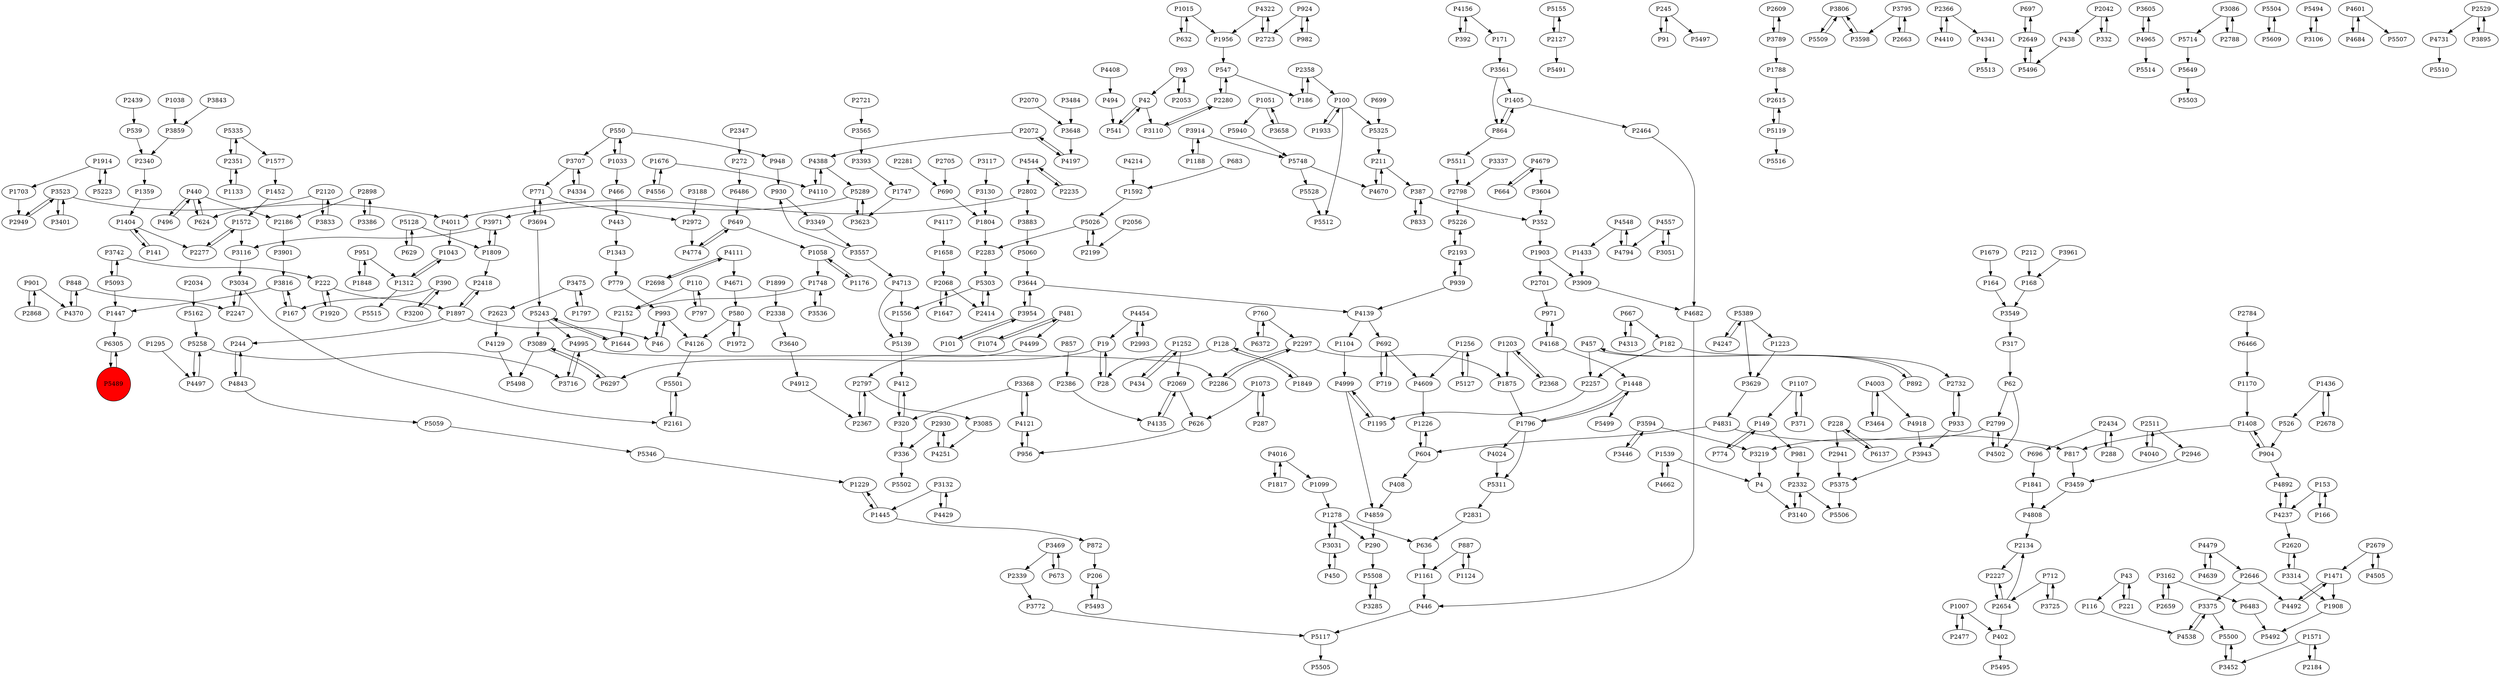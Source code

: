 digraph {
	P3523 -> P2949
	P1748 -> P2152
	P3031 -> P1278
	P580 -> P4126
	P1043 -> P1312
	P19 -> P6297
	P3909 -> P4682
	P168 -> P3549
	P3549 -> P317
	P28 -> P19
	P1256 -> P5127
	P3188 -> P2972
	P1074 -> P481
	P2072 -> P4197
	P667 -> P182
	P2358 -> P100
	P5303 -> P1556
	P2802 -> P3883
	P5155 -> P2127
	P1007 -> P2477
	P2732 -> P933
	P982 -> P924
	P1203 -> P2368
	P440 -> P2186
	P3130 -> P1804
	P3707 -> P771
	P3594 -> P3219
	P939 -> P2193
	P387 -> P352
	P245 -> P91
	P4408 -> P494
	P3117 -> P3130
	P1007 -> P402
	P604 -> P1226
	P4168 -> P971
	P4502 -> P2799
	P1747 -> P3623
	P116 -> P4538
	P2609 -> P3789
	P1571 -> P3452
	P3475 -> P1797
	P1252 -> P434
	P4126 -> P5501
	P5119 -> P5516
	P5500 -> P3452
	P1436 -> P526
	P2184 -> P1571
	P1448 -> P5499
	P1676 -> P4556
	P6372 -> P760
	P2297 -> P1875
	P3648 -> P4197
	P4999 -> P1195
	P5128 -> P1809
	P3716 -> P4995
	P2134 -> P2227
	P3162 -> P6483
	P1033 -> P466
	P5289 -> P3623
	P4544 -> P2802
	P6305 -> P5489
	P2930 -> P336
	P2799 -> P4502
	P2477 -> P1007
	P3883 -> P5060
	P3943 -> P5375
	P3401 -> P3523
	P3464 -> P4003
	P779 -> P993
	P2280 -> P3110
	P4237 -> P4892
	P2993 -> P4454
	P228 -> P6137
	P2227 -> P2654
	P2332 -> P5506
	P1404 -> P141
	P5139 -> P412
	P4843 -> P5059
	P2070 -> P3648
	P3789 -> P2609
	P2705 -> P690
	P42 -> P541
	P1278 -> P636
	P1897 -> P2418
	P42 -> P3110
	P1914 -> P1703
	P712 -> P2654
	P3806 -> P3598
	P440 -> P496
	P141 -> P1404
	P2193 -> P5226
	P2784 -> P6466
	P951 -> P1848
	P2366 -> P4410
	P649 -> P1058
	P971 -> P4168
	P696 -> P1841
	P2949 -> P3523
	P5060 -> P3644
	P5748 -> P4670
	P4918 -> P3943
	P3914 -> P1188
	P1471 -> P1908
	P4995 -> P3716
	P5258 -> P3716
	P1897 -> P244
	P4556 -> P1676
	P128 -> P1849
	P1188 -> P3914
	P2120 -> P624
	P1658 -> P2068
	P5243 -> P1644
	P5335 -> P1577
	P5501 -> P2161
	P4341 -> P5513
	P1295 -> P4497
	P547 -> P2280
	P4548 -> P4794
	P3644 -> P3954
	P3598 -> P3806
	P2339 -> P3772
	P5162 -> P5258
	P697 -> P2649
	P5258 -> P4497
	P864 -> P5511
	P4370 -> P848
	P2034 -> P5162
	P4117 -> P1658
	P2797 -> P3085
	P2511 -> P4040
	P4214 -> P1592
	P62 -> P2799
	P1099 -> P1278
	P1572 -> P2277
	P1256 -> P4609
	P3816 -> P1447
	P3605 -> P4965
	P43 -> P116
	P4251 -> P2930
	P5311 -> P2831
	P3314 -> P1908
	P872 -> P206
	P390 -> P167
	P3469 -> P2339
	P857 -> P2386
	P3557 -> P930
	P1956 -> P547
	P149 -> P774
	P320 -> P336
	P2649 -> P697
	P2366 -> P4341
	P833 -> P387
	P100 -> P1933
	P2434 -> P288
	P1644 -> P5243
	P626 -> P956
	P5026 -> P2199
	P2946 -> P3459
	P5226 -> P2193
	P496 -> P440
	P352 -> P1903
	P2340 -> P1359
	P2280 -> P547
	P1312 -> P1043
	P3337 -> P2798
	P457 -> P2257
	P2799 -> P3219
	P1058 -> P1176
	P2646 -> P3375
	P101 -> P3954
	P4544 -> P2235
	P1848 -> P951
	P3742 -> P5093
	P2649 -> P5496
	P2069 -> P4135
	P3640 -> P4912
	P43 -> P221
	P412 -> P320
	P3162 -> P2659
	P3110 -> P2280
	P3051 -> P4557
	P4995 -> P2286
	P3375 -> P5500
	P4139 -> P692
	P904 -> P1408
	P3789 -> P1788
	P4492 -> P1471
	P550 -> P3707
	P4859 -> P290
	P1161 -> P446
	P3971 -> P3116
	P1051 -> P3658
	P539 -> P2340
	P4168 -> P1448
	P5511 -> P2798
	P1577 -> P1452
	P1223 -> P3629
	P438 -> P5496
	P541 -> P42
	P387 -> P833
	P3089 -> P5498
	P1933 -> P100
	P1849 -> P128
	P4454 -> P2993
	P4831 -> P604
	P4499 -> P2797
	P3475 -> P2623
	P5059 -> P5346
	P4713 -> P1556
	P1796 -> P4024
	P3594 -> P3446
	P4999 -> P4859
	P1897 -> P46
	P4843 -> P244
	P930 -> P3349
	P924 -> P982
	P4831 -> P817
	P4024 -> P5311
	P244 -> P4843
	P1676 -> P4110
	P2941 -> P5375
	P2069 -> P626
	P4197 -> P2072
	P1195 -> P4999
	P3393 -> P1747
	P290 -> P5508
	P760 -> P2297
	P667 -> P4313
	P649 -> P4774
	P4388 -> P5289
	P3116 -> P3034
	P3086 -> P5714
	P1903 -> P2701
	P2898 -> P2186
	P1405 -> P864
	P5504 -> P5609
	P771 -> P2972
	P774 -> P149
	P5093 -> P1447
	P1914 -> P5223
	P4110 -> P4388
	P288 -> P2434
	P4313 -> P667
	P904 -> P4892
	P1817 -> P4016
	P5243 -> P4995
	P3772 -> P5117
	P2898 -> P3386
	P1571 -> P2184
	P5496 -> P2649
	P4557 -> P3051
	P5494 -> P3106
	P1107 -> P371
	P182 -> P2732
	P4388 -> P4110
	P1252 -> P2069
	P1797 -> P3475
	P993 -> P4126
	P440 -> P624
	P4601 -> P4684
	P4139 -> P1104
	P3314 -> P2620
	P5528 -> P5512
	P2654 -> P2134
	P171 -> P3561
	P3106 -> P5494
	P887 -> P1161
	P2701 -> P971
	P2529 -> P4731
	P580 -> P1972
	P3658 -> P1051
	P1107 -> P149
	P221 -> P43
	P62 -> P4502
	P692 -> P4609
	P2332 -> P3140
	P5389 -> P1223
	P5609 -> P5504
	P1448 -> P1796
	P771 -> P3694
	P4679 -> P664
	P2042 -> P438
	P392 -> P4156
	P624 -> P440
	P3140 -> P2332
	P2072 -> P4388
	P408 -> P4859
	P924 -> P2723
	P1447 -> P6305
	P4609 -> P1226
	P5325 -> P211
	P228 -> P2941
	P3200 -> P390
	P6486 -> P649
	P371 -> P1107
	P1445 -> P1229
	P6297 -> P3089
	P1920 -> P222
	P153 -> P166
	P981 -> P2332
	P390 -> P3200
	P3132 -> P4429
	P5119 -> P2615
	P4016 -> P1099
	P3386 -> P2898
	P3816 -> P167
	P1804 -> P2283
	P2654 -> P2227
	P3604 -> P352
	P2283 -> P5303
	P550 -> P1033
	P3954 -> P3644
	P1405 -> P2464
	P457 -> P892
	P3086 -> P2788
	P673 -> P3469
	P4892 -> P4237
	P2646 -> P4492
	P1073 -> P287
	P3833 -> P2120
	P5223 -> P1914
	P4557 -> P4794
	P3034 -> P2161
	P4040 -> P2511
	P1312 -> P5515
	P3031 -> P450
	P1278 -> P290
	P5748 -> P5528
	P164 -> P3549
	P2663 -> P3795
	P2623 -> P4129
	P3971 -> P1809
	P3523 -> P3401
	P4601 -> P5507
	P3034 -> P2247
	P2351 -> P5335
	P2654 -> P402
	P5335 -> P2351
	P5493 -> P206
	P2161 -> P5501
	P1051 -> P5940
	P494 -> P541
	P4429 -> P3132
	P1229 -> P1445
	P933 -> P3943
	P2511 -> P2946
	P1133 -> P2351
	P4774 -> P649
	P3694 -> P5243
	P93 -> P42
	P2199 -> P5026
	P4454 -> P19
	P3469 -> P673
	P4713 -> P5139
	P4479 -> P2646
	P5346 -> P1229
	P4 -> P3140
	P4334 -> P3707
	P3368 -> P320
	P3914 -> P5748
	P336 -> P5502
	P1647 -> P2068
	P690 -> P1804
	P2053 -> P93
	P1015 -> P1956
	P1748 -> P3536
	P2386 -> P4135
	P434 -> P1252
	P1703 -> P2949
	P1556 -> P5139
	P993 -> P46
	P5127 -> P1256
	P1058 -> P1748
	P3859 -> P2340
	P4965 -> P5514
	P817 -> P3459
	P110 -> P2152
	P100 -> P5325
	P46 -> P993
	P3795 -> P2663
	P149 -> P981
	P1015 -> P632
	P3089 -> P6297
	P5389 -> P4247
	P1359 -> P1404
	P951 -> P1312
	P5508 -> P3285
	P4237 -> P2620
	P2042 -> P332
	P1170 -> P1408
	P933 -> P2732
	P5649 -> P5503
	P1404 -> P2277
	P3954 -> P101
	P2368 -> P1203
	P2193 -> P939
	P3725 -> P712
	P892 -> P457
	P2831 -> P636
	P6466 -> P1170
	P481 -> P1074
	P3557 -> P4713
	P636 -> P1161
	P1176 -> P1058
	P320 -> P412
	P332 -> P2042
	P629 -> P5128
	P2679 -> P4505
	P4111 -> P2698
	P1226 -> P604
	P1539 -> P4
	P2659 -> P3162
	P683 -> P1592
	P1408 -> P904
	P5489 -> P6305
	P1875 -> P1796
	P4016 -> P1817
	P5026 -> P2283
	P1809 -> P2418
	P4003 -> P4918
	P4965 -> P3605
	P2620 -> P3314
	P3085 -> P4251
	P4682 -> P446
	P2698 -> P4111
	P526 -> P904
	P4684 -> P4601
	P153 -> P4237
	P2798 -> P5226
	P5303 -> P2414
	P2930 -> P4251
	P2367 -> P2797
	P2056 -> P2199
	P5289 -> P3971
	P272 -> P6486
	P2068 -> P2414
	P848 -> P4370
	P1033 -> P550
	P3459 -> P4808
	P186 -> P2358
	P2277 -> P1572
	P1436 -> P2678
	P3707 -> P4334
	P2297 -> P2286
	P211 -> P387
	P245 -> P5497
	P4912 -> P2367
	P1452 -> P1572
	P864 -> P1405
	P4322 -> P2723
	P2286 -> P2297
	P939 -> P4139
	P692 -> P719
	P3742 -> P222
	P443 -> P1343
	P760 -> P6372
	P2338 -> P3640
	P797 -> P110
	P948 -> P930
	P4156 -> P392
	P167 -> P3816
	P4794 -> P4548
	P3694 -> P771
	P3561 -> P1405
	P901 -> P4370
	P4322 -> P1956
	P5375 -> P5506
	P4670 -> P211
	P19 -> P28
	P4548 -> P1433
	P1408 -> P817
	P2972 -> P4774
	P287 -> P1073
	P3795 -> P3598
	P1899 -> P2338
	P2529 -> P3895
	P4731 -> P5510
	P5117 -> P5505
	P1903 -> P3909
	P2797 -> P2367
	P3219 -> P4
	P3452 -> P5500
	P3536 -> P1748
	P4538 -> P3375
	P2679 -> P1471
	P3644 -> P4139
	P4679 -> P3604
	P222 -> P1897
	P1592 -> P5026
	P110 -> P797
	P3901 -> P3816
	P4247 -> P5389
	P550 -> P948
	P5509 -> P3806
	P4808 -> P2134
	P2723 -> P4322
	P128 -> P28
	P5093 -> P3742
	P2247 -> P3034
	P3561 -> P864
	P2414 -> P5303
	P317 -> P62
	P712 -> P3725
	P3368 -> P4121
	P2721 -> P3565
	P1841 -> P4808
	P4662 -> P1539
	P4505 -> P2679
	P2678 -> P1436
	P466 -> P443
	P4121 -> P3368
	P4121 -> P956
	P2418 -> P1897
	P3132 -> P1445
	P2439 -> P539
	P547 -> P186
	P3523 -> P4011
	P1796 -> P5311
	P2127 -> P5491
	P182 -> P2257
	P1908 -> P5492
	P5714 -> P5649
	P887 -> P1124
	P402 -> P5495
	P4111 -> P4671
	P4410 -> P2366
	P4671 -> P580
	P699 -> P5325
	P2068 -> P1647
	P3629 -> P4831
	P3895 -> P2529
	P1796 -> P1448
	P2868 -> P901
	P1278 -> P3031
	P481 -> P4499
	P4135 -> P2069
	P3623 -> P5289
	P100 -> P5512
	P3484 -> P3648
	P3285 -> P5508
	P2802 -> P4011
	P1539 -> P4662
	P2347 -> P272
	P5389 -> P3629
	P4639 -> P4479
	P2434 -> P696
	P1471 -> P4492
	P450 -> P3031
	P1038 -> P3859
	P3446 -> P3594
	P1433 -> P3909
	P3349 -> P3557
	P1203 -> P1875
	P719 -> P692
	P4479 -> P4639
	P5128 -> P629
	P2120 -> P3833
	P4003 -> P3464
	P3961 -> P168
	P1343 -> P779
	P1788 -> P2615
	P2358 -> P186
	P4129 -> P5498
	P2235 -> P4544
	P2152 -> P1644
	P6137 -> P228
	P206 -> P5493
	P3806 -> P5509
	P166 -> P153
	P1572 -> P3116
	P3375 -> P4538
	P4497 -> P5258
	P3565 -> P3393
	P4156 -> P171
	P212 -> P168
	P1104 -> P4999
	P2788 -> P3086
	P956 -> P4121
	P1445 -> P872
	P2257 -> P1195
	P604 -> P408
	P2186 -> P3901
	P1809 -> P3971
	P848 -> P2247
	P1972 -> P580
	P1124 -> P887
	P664 -> P4679
	P5243 -> P3089
	P2464 -> P4682
	P4011 -> P1043
	P222 -> P1920
	P2351 -> P1133
	P901 -> P2868
	P2281 -> P690
	P93 -> P2053
	P3843 -> P3859
	P1073 -> P626
	P1679 -> P164
	P211 -> P4670
	P2615 -> P5119
	P2127 -> P5155
	P632 -> P1015
	P5940 -> P5748
	P446 -> P5117
	P6483 -> P5492
	P91 -> P245
	P5489 [shape=circle]
	P5489 [style=filled]
	P5489 [fillcolor=red]
}